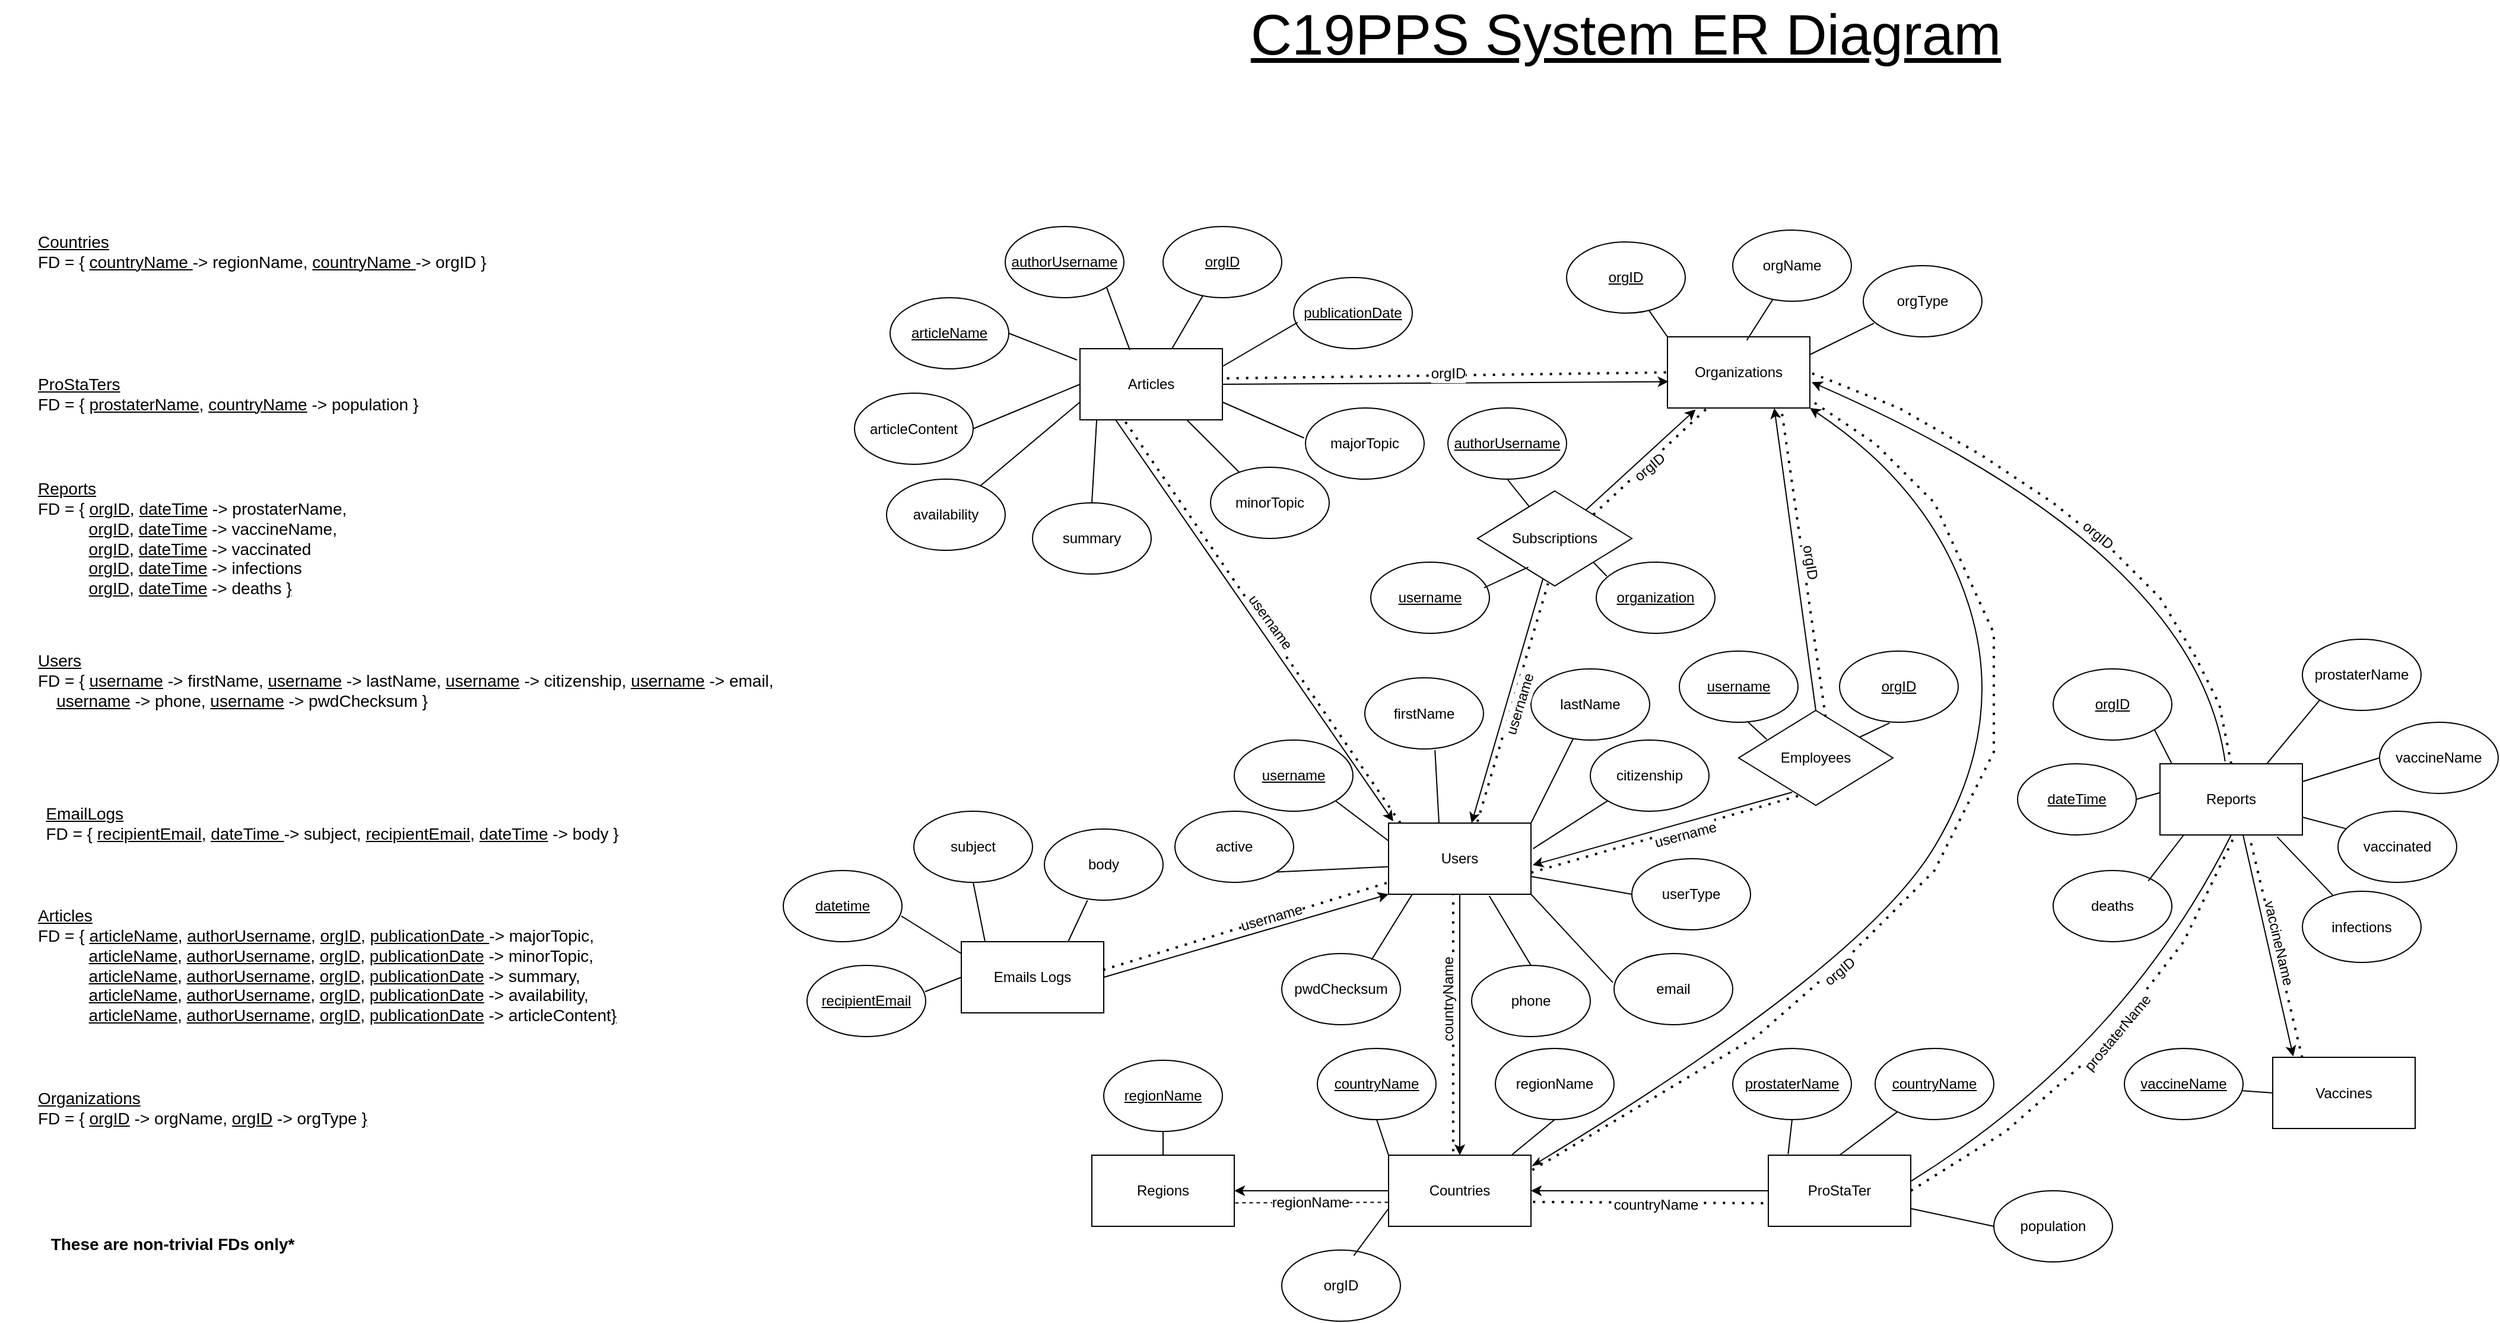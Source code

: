 <mxfile version="20.2.2" type="github">
  <diagram id="vP3Cnza_I2oAQfjmfmL1" name="Page-1">
    <mxGraphModel dx="1210" dy="1258" grid="1" gridSize="10" guides="1" tooltips="1" connect="1" arrows="1" fold="1" page="1" pageScale="1" pageWidth="850" pageHeight="1100" math="0" shadow="0">
      <root>
        <mxCell id="0" />
        <mxCell id="1" parent="0" />
        <mxCell id="a4XoPWhPw572lFIewRYF-1" value="Regions" style="rounded=0;whiteSpace=wrap;html=1;" parent="1" vertex="1">
          <mxGeometry x="90" y="220" width="120" height="60" as="geometry" />
        </mxCell>
        <mxCell id="a4XoPWhPw572lFIewRYF-2" value="&lt;u&gt;regionName&lt;/u&gt;" style="ellipse;whiteSpace=wrap;html=1;" parent="1" vertex="1">
          <mxGeometry x="100" y="140" width="100" height="60" as="geometry" />
        </mxCell>
        <mxCell id="a4XoPWhPw572lFIewRYF-4" value="Countries" style="rounded=0;whiteSpace=wrap;html=1;" parent="1" vertex="1">
          <mxGeometry x="340" y="220" width="120" height="60" as="geometry" />
        </mxCell>
        <mxCell id="a4XoPWhPw572lFIewRYF-6" value="&lt;u&gt;countryName&lt;/u&gt;" style="ellipse;whiteSpace=wrap;html=1;" parent="1" vertex="1">
          <mxGeometry x="280" y="130" width="100" height="60" as="geometry" />
        </mxCell>
        <mxCell id="a4XoPWhPw572lFIewRYF-7" value="regionName" style="ellipse;whiteSpace=wrap;html=1;" parent="1" vertex="1">
          <mxGeometry x="430" y="130" width="100" height="60" as="geometry" />
        </mxCell>
        <mxCell id="a4XoPWhPw572lFIewRYF-8" value="" style="endArrow=none;html=1;rounded=0;" parent="1" source="a4XoPWhPw572lFIewRYF-1" edge="1">
          <mxGeometry width="50" height="50" relative="1" as="geometry">
            <mxPoint x="100" y="250" as="sourcePoint" />
            <mxPoint x="150" y="200" as="targetPoint" />
          </mxGeometry>
        </mxCell>
        <mxCell id="a4XoPWhPw572lFIewRYF-10" value="" style="endArrow=none;html=1;rounded=0;entryX=0.5;entryY=1;entryDx=0;entryDy=0;exitX=0;exitY=0;exitDx=0;exitDy=0;" parent="1" source="a4XoPWhPw572lFIewRYF-4" target="a4XoPWhPw572lFIewRYF-6" edge="1">
          <mxGeometry width="50" height="50" relative="1" as="geometry">
            <mxPoint x="350" y="220" as="sourcePoint" />
            <mxPoint x="430" y="190" as="targetPoint" />
          </mxGeometry>
        </mxCell>
        <mxCell id="a4XoPWhPw572lFIewRYF-11" value="" style="endArrow=none;html=1;rounded=0;entryX=0.5;entryY=1;entryDx=0;entryDy=0;exitX=0.869;exitY=-0.01;exitDx=0;exitDy=0;exitPerimeter=0;" parent="1" source="a4XoPWhPw572lFIewRYF-4" target="a4XoPWhPw572lFIewRYF-7" edge="1">
          <mxGeometry width="50" height="50" relative="1" as="geometry">
            <mxPoint x="510" y="320" as="sourcePoint" />
            <mxPoint x="560" y="270" as="targetPoint" />
          </mxGeometry>
        </mxCell>
        <mxCell id="a4XoPWhPw572lFIewRYF-12" value="ProStaTer" style="rounded=0;whiteSpace=wrap;html=1;" parent="1" vertex="1">
          <mxGeometry x="660" y="220" width="120" height="60" as="geometry" />
        </mxCell>
        <mxCell id="a4XoPWhPw572lFIewRYF-14" value="&lt;u&gt;prostaterName&lt;/u&gt;" style="ellipse;whiteSpace=wrap;html=1;" parent="1" vertex="1">
          <mxGeometry x="630" y="130" width="100" height="60" as="geometry" />
        </mxCell>
        <mxCell id="a4XoPWhPw572lFIewRYF-15" value="&lt;u&gt;countryName&lt;/u&gt;" style="ellipse;whiteSpace=wrap;html=1;" parent="1" vertex="1">
          <mxGeometry x="750" y="130" width="100" height="60" as="geometry" />
        </mxCell>
        <mxCell id="a4XoPWhPw572lFIewRYF-17" value="" style="endArrow=none;html=1;rounded=0;entryX=0.5;entryY=1;entryDx=0;entryDy=0;exitX=0.139;exitY=-0.015;exitDx=0;exitDy=0;exitPerimeter=0;" parent="1" source="a4XoPWhPw572lFIewRYF-12" target="a4XoPWhPw572lFIewRYF-14" edge="1">
          <mxGeometry width="50" height="50" relative="1" as="geometry">
            <mxPoint x="700" y="240" as="sourcePoint" />
            <mxPoint x="750" y="190" as="targetPoint" />
          </mxGeometry>
        </mxCell>
        <mxCell id="a4XoPWhPw572lFIewRYF-18" value="" style="endArrow=none;html=1;rounded=0;" parent="1" target="a4XoPWhPw572lFIewRYF-15" edge="1">
          <mxGeometry width="50" height="50" relative="1" as="geometry">
            <mxPoint x="720" y="220" as="sourcePoint" />
            <mxPoint x="880" y="270" as="targetPoint" />
          </mxGeometry>
        </mxCell>
        <mxCell id="a4XoPWhPw572lFIewRYF-19" value="population" style="ellipse;whiteSpace=wrap;html=1;" parent="1" vertex="1">
          <mxGeometry x="850" y="250" width="100" height="60" as="geometry" />
        </mxCell>
        <mxCell id="a4XoPWhPw572lFIewRYF-20" value="" style="endArrow=none;html=1;rounded=0;entryX=0;entryY=0.5;entryDx=0;entryDy=0;exitX=1;exitY=0.75;exitDx=0;exitDy=0;" parent="1" source="a4XoPWhPw572lFIewRYF-12" target="a4XoPWhPw572lFIewRYF-19" edge="1">
          <mxGeometry width="50" height="50" relative="1" as="geometry">
            <mxPoint x="780" y="250" as="sourcePoint" />
            <mxPoint x="830" y="310" as="targetPoint" />
          </mxGeometry>
        </mxCell>
        <mxCell id="a4XoPWhPw572lFIewRYF-21" value="Vaccines" style="rounded=0;whiteSpace=wrap;html=1;" parent="1" vertex="1">
          <mxGeometry x="1085" y="137.5" width="120" height="60" as="geometry" />
        </mxCell>
        <mxCell id="a4XoPWhPw572lFIewRYF-22" value="&lt;u&gt;vaccineName&lt;/u&gt;" style="ellipse;whiteSpace=wrap;html=1;" parent="1" vertex="1">
          <mxGeometry x="960" y="130" width="100" height="60" as="geometry" />
        </mxCell>
        <mxCell id="a4XoPWhPw572lFIewRYF-24" value="" style="endArrow=none;html=1;rounded=0;entryX=0.993;entryY=0.594;entryDx=0;entryDy=0;exitX=0;exitY=0.5;exitDx=0;exitDy=0;entryPerimeter=0;" parent="1" source="a4XoPWhPw572lFIewRYF-21" target="a4XoPWhPw572lFIewRYF-22" edge="1">
          <mxGeometry width="50" height="50" relative="1" as="geometry">
            <mxPoint x="870" y="27.5" as="sourcePoint" />
            <mxPoint x="920" y="-22.5" as="targetPoint" />
          </mxGeometry>
        </mxCell>
        <mxCell id="a4XoPWhPw572lFIewRYF-46" value="" style="endArrow=classic;html=1;rounded=0;exitX=0;exitY=0.5;exitDx=0;exitDy=0;entryX=1;entryY=0.5;entryDx=0;entryDy=0;" parent="1" source="a4XoPWhPw572lFIewRYF-4" target="a4XoPWhPw572lFIewRYF-1" edge="1">
          <mxGeometry width="50" height="50" relative="1" as="geometry">
            <mxPoint x="220" y="330" as="sourcePoint" />
            <mxPoint x="270" y="280" as="targetPoint" />
          </mxGeometry>
        </mxCell>
        <mxCell id="a4XoPWhPw572lFIewRYF-47" value="" style="endArrow=classic;html=1;rounded=0;exitX=0;exitY=0.5;exitDx=0;exitDy=0;" parent="1" source="a4XoPWhPw572lFIewRYF-12" edge="1">
          <mxGeometry width="50" height="50" relative="1" as="geometry">
            <mxPoint x="570" y="300" as="sourcePoint" />
            <mxPoint x="460" y="250" as="targetPoint" />
          </mxGeometry>
        </mxCell>
        <mxCell id="3A6yi9LEevmxzHnvqIkY-1" value="Users" style="rounded=0;whiteSpace=wrap;html=1;" parent="1" vertex="1">
          <mxGeometry x="340" y="-60" width="120" height="60" as="geometry" />
        </mxCell>
        <mxCell id="3A6yi9LEevmxzHnvqIkY-3" value="firstName" style="ellipse;whiteSpace=wrap;html=1;" parent="1" vertex="1">
          <mxGeometry x="320" y="-182.5" width="100" height="60" as="geometry" />
        </mxCell>
        <mxCell id="3A6yi9LEevmxzHnvqIkY-4" value="lastName" style="ellipse;whiteSpace=wrap;html=1;" parent="1" vertex="1">
          <mxGeometry x="460" y="-190" width="100" height="60" as="geometry" />
        </mxCell>
        <mxCell id="3A6yi9LEevmxzHnvqIkY-5" value="citizenship" style="ellipse;whiteSpace=wrap;html=1;" parent="1" vertex="1">
          <mxGeometry x="510" y="-130" width="100" height="60" as="geometry" />
        </mxCell>
        <mxCell id="3A6yi9LEevmxzHnvqIkY-6" value="email" style="ellipse;whiteSpace=wrap;html=1;" parent="1" vertex="1">
          <mxGeometry x="530" y="50" width="100" height="60" as="geometry" />
        </mxCell>
        <mxCell id="3A6yi9LEevmxzHnvqIkY-7" value="phone" style="ellipse;whiteSpace=wrap;html=1;" parent="1" vertex="1">
          <mxGeometry x="410" y="60" width="100" height="60" as="geometry" />
        </mxCell>
        <mxCell id="3A6yi9LEevmxzHnvqIkY-8" value="&lt;u&gt;username&lt;/u&gt;" style="ellipse;whiteSpace=wrap;html=1;" parent="1" vertex="1">
          <mxGeometry x="210" y="-130" width="100" height="60" as="geometry" />
        </mxCell>
        <mxCell id="3A6yi9LEevmxzHnvqIkY-9" value="pwdChecksum" style="ellipse;whiteSpace=wrap;html=1;" parent="1" vertex="1">
          <mxGeometry x="250" y="50" width="100" height="60" as="geometry" />
        </mxCell>
        <mxCell id="3A6yi9LEevmxzHnvqIkY-10" value="" style="endArrow=none;html=1;rounded=0;exitX=1;exitY=1;exitDx=0;exitDy=0;entryX=0;entryY=0.25;entryDx=0;entryDy=0;" parent="1" source="3A6yi9LEevmxzHnvqIkY-8" target="3A6yi9LEevmxzHnvqIkY-1" edge="1">
          <mxGeometry width="50" height="50" relative="1" as="geometry">
            <mxPoint x="290" y="10" as="sourcePoint" />
            <mxPoint x="340" y="-40" as="targetPoint" />
          </mxGeometry>
        </mxCell>
        <mxCell id="3A6yi9LEevmxzHnvqIkY-11" value="" style="endArrow=none;html=1;rounded=0;entryX=0.591;entryY=1.016;entryDx=0;entryDy=0;entryPerimeter=0;exitX=0.354;exitY=-0.002;exitDx=0;exitDy=0;exitPerimeter=0;" parent="1" source="3A6yi9LEevmxzHnvqIkY-1" target="3A6yi9LEevmxzHnvqIkY-3" edge="1">
          <mxGeometry width="50" height="50" relative="1" as="geometry">
            <mxPoint x="360" y="-50" as="sourcePoint" />
            <mxPoint x="410" y="-100" as="targetPoint" />
          </mxGeometry>
        </mxCell>
        <mxCell id="3A6yi9LEevmxzHnvqIkY-12" value="" style="endArrow=none;html=1;rounded=0;exitX=1;exitY=0;exitDx=0;exitDy=0;" parent="1" source="3A6yi9LEevmxzHnvqIkY-1" target="3A6yi9LEevmxzHnvqIkY-4" edge="1">
          <mxGeometry width="50" height="50" relative="1" as="geometry">
            <mxPoint x="410" y="-60" as="sourcePoint" />
            <mxPoint x="460" y="-110" as="targetPoint" />
          </mxGeometry>
        </mxCell>
        <mxCell id="3A6yi9LEevmxzHnvqIkY-13" value="" style="endArrow=none;html=1;rounded=0;entryX=0;entryY=1;entryDx=0;entryDy=0;exitX=1.015;exitY=0.359;exitDx=0;exitDy=0;exitPerimeter=0;" parent="1" source="3A6yi9LEevmxzHnvqIkY-1" target="3A6yi9LEevmxzHnvqIkY-5" edge="1">
          <mxGeometry width="50" height="50" relative="1" as="geometry">
            <mxPoint x="470" as="sourcePoint" />
            <mxPoint x="520" y="-50" as="targetPoint" />
          </mxGeometry>
        </mxCell>
        <mxCell id="3A6yi9LEevmxzHnvqIkY-14" value="" style="endArrow=none;html=1;rounded=0;entryX=-0.011;entryY=0.405;entryDx=0;entryDy=0;entryPerimeter=0;exitX=1;exitY=1;exitDx=0;exitDy=0;" parent="1" source="3A6yi9LEevmxzHnvqIkY-1" target="3A6yi9LEevmxzHnvqIkY-6" edge="1">
          <mxGeometry width="50" height="50" relative="1" as="geometry">
            <mxPoint x="400" y="60" as="sourcePoint" />
            <mxPoint x="450" y="10" as="targetPoint" />
          </mxGeometry>
        </mxCell>
        <mxCell id="3A6yi9LEevmxzHnvqIkY-15" value="" style="endArrow=none;html=1;rounded=0;exitX=0.5;exitY=0;exitDx=0;exitDy=0;entryX=0.707;entryY=1.022;entryDx=0;entryDy=0;entryPerimeter=0;" parent="1" source="3A6yi9LEevmxzHnvqIkY-7" target="3A6yi9LEevmxzHnvqIkY-1" edge="1">
          <mxGeometry width="50" height="50" relative="1" as="geometry">
            <mxPoint x="380" y="60" as="sourcePoint" />
            <mxPoint x="430" y="10" as="targetPoint" />
          </mxGeometry>
        </mxCell>
        <mxCell id="3A6yi9LEevmxzHnvqIkY-16" value="" style="endArrow=none;html=1;rounded=0;exitX=0.756;exitY=0.09;exitDx=0;exitDy=0;exitPerimeter=0;" parent="1" source="3A6yi9LEevmxzHnvqIkY-9" edge="1">
          <mxGeometry width="50" height="50" relative="1" as="geometry">
            <mxPoint x="340" y="40" as="sourcePoint" />
            <mxPoint x="360" as="targetPoint" />
          </mxGeometry>
        </mxCell>
        <mxCell id="3A6yi9LEevmxzHnvqIkY-17" value="" style="endArrow=classic;html=1;rounded=0;entryX=0.5;entryY=0;entryDx=0;entryDy=0;exitX=0.5;exitY=1;exitDx=0;exitDy=0;" parent="1" source="3A6yi9LEevmxzHnvqIkY-1" target="a4XoPWhPw572lFIewRYF-4" edge="1">
          <mxGeometry width="50" height="50" relative="1" as="geometry">
            <mxPoint x="200" y="30" as="sourcePoint" />
            <mxPoint x="250" y="-20" as="targetPoint" />
          </mxGeometry>
        </mxCell>
        <mxCell id="3A6yi9LEevmxzHnvqIkY-26" value="Articles" style="rounded=0;whiteSpace=wrap;html=1;" parent="1" vertex="1">
          <mxGeometry x="80" y="-460" width="120" height="60" as="geometry" />
        </mxCell>
        <mxCell id="3A6yi9LEevmxzHnvqIkY-27" value="&lt;u&gt;articleName&lt;/u&gt;" style="ellipse;whiteSpace=wrap;html=1;" parent="1" vertex="1">
          <mxGeometry x="-80" y="-503" width="100" height="60" as="geometry" />
        </mxCell>
        <mxCell id="3A6yi9LEevmxzHnvqIkY-28" value="&lt;u&gt;authorUsername&lt;/u&gt;" style="ellipse;whiteSpace=wrap;html=1;" parent="1" vertex="1">
          <mxGeometry x="17" y="-563" width="100" height="60" as="geometry" />
        </mxCell>
        <mxCell id="3A6yi9LEevmxzHnvqIkY-29" value="majorTopic" style="ellipse;whiteSpace=wrap;html=1;" parent="1" vertex="1">
          <mxGeometry x="270" y="-410" width="100" height="60" as="geometry" />
        </mxCell>
        <mxCell id="3A6yi9LEevmxzHnvqIkY-30" value="minorTopic" style="ellipse;whiteSpace=wrap;html=1;" parent="1" vertex="1">
          <mxGeometry x="190" y="-360" width="100" height="60" as="geometry" />
        </mxCell>
        <mxCell id="3A6yi9LEevmxzHnvqIkY-31" value="summary" style="ellipse;whiteSpace=wrap;html=1;" parent="1" vertex="1">
          <mxGeometry x="40" y="-330" width="100" height="60" as="geometry" />
        </mxCell>
        <mxCell id="3A6yi9LEevmxzHnvqIkY-32" value="&lt;u&gt;publicationDate&lt;/u&gt;" style="ellipse;whiteSpace=wrap;html=1;" parent="1" vertex="1">
          <mxGeometry x="260" y="-520" width="100" height="60" as="geometry" />
        </mxCell>
        <mxCell id="3A6yi9LEevmxzHnvqIkY-34" value="Organizations" style="rounded=0;whiteSpace=wrap;html=1;" parent="1" vertex="1">
          <mxGeometry x="575" y="-470" width="120" height="60" as="geometry" />
        </mxCell>
        <mxCell id="3A6yi9LEevmxzHnvqIkY-37" value="orgType" style="ellipse;whiteSpace=wrap;html=1;" parent="1" vertex="1">
          <mxGeometry x="740" y="-530" width="100" height="60" as="geometry" />
        </mxCell>
        <mxCell id="3A6yi9LEevmxzHnvqIkY-38" value="orgName" style="ellipse;whiteSpace=wrap;html=1;" parent="1" vertex="1">
          <mxGeometry x="630" y="-560" width="100" height="60" as="geometry" />
        </mxCell>
        <mxCell id="3A6yi9LEevmxzHnvqIkY-39" value="&lt;u&gt;orgID&lt;/u&gt;" style="ellipse;whiteSpace=wrap;html=1;" parent="1" vertex="1">
          <mxGeometry x="150" y="-563" width="100" height="60" as="geometry" />
        </mxCell>
        <mxCell id="3A6yi9LEevmxzHnvqIkY-41" value="" style="endArrow=none;html=1;rounded=0;entryX=-0.021;entryY=0.158;entryDx=0;entryDy=0;entryPerimeter=0;exitX=1;exitY=0.5;exitDx=0;exitDy=0;" parent="1" source="3A6yi9LEevmxzHnvqIkY-27" target="3A6yi9LEevmxzHnvqIkY-26" edge="1">
          <mxGeometry width="50" height="50" relative="1" as="geometry">
            <mxPoint x="20" y="-430" as="sourcePoint" />
            <mxPoint x="70" y="-480" as="targetPoint" />
          </mxGeometry>
        </mxCell>
        <mxCell id="3A6yi9LEevmxzHnvqIkY-42" value="" style="endArrow=none;html=1;rounded=0;exitX=1;exitY=1;exitDx=0;exitDy=0;entryX=0.35;entryY=0.017;entryDx=0;entryDy=0;entryPerimeter=0;" parent="1" source="3A6yi9LEevmxzHnvqIkY-28" target="3A6yi9LEevmxzHnvqIkY-26" edge="1">
          <mxGeometry width="50" height="50" relative="1" as="geometry">
            <mxPoint x="90" y="-460" as="sourcePoint" />
            <mxPoint x="140" y="-510" as="targetPoint" />
          </mxGeometry>
        </mxCell>
        <mxCell id="3A6yi9LEevmxzHnvqIkY-44" value="" style="endArrow=none;html=1;rounded=0;" parent="1" source="3A6yi9LEevmxzHnvqIkY-26" target="3A6yi9LEevmxzHnvqIkY-39" edge="1">
          <mxGeometry width="50" height="50" relative="1" as="geometry">
            <mxPoint x="160" y="-470" as="sourcePoint" />
            <mxPoint x="210" y="-520" as="targetPoint" />
          </mxGeometry>
        </mxCell>
        <mxCell id="3A6yi9LEevmxzHnvqIkY-45" value="" style="endArrow=none;html=1;rounded=0;entryX=0.034;entryY=0.63;entryDx=0;entryDy=0;entryPerimeter=0;exitX=1;exitY=0.25;exitDx=0;exitDy=0;" parent="1" source="3A6yi9LEevmxzHnvqIkY-26" target="3A6yi9LEevmxzHnvqIkY-32" edge="1">
          <mxGeometry width="50" height="50" relative="1" as="geometry">
            <mxPoint x="200" y="-420" as="sourcePoint" />
            <mxPoint x="250" y="-470" as="targetPoint" />
          </mxGeometry>
        </mxCell>
        <mxCell id="3A6yi9LEevmxzHnvqIkY-46" value="" style="endArrow=none;html=1;rounded=0;exitX=1;exitY=0.75;exitDx=0;exitDy=0;entryX=-0.013;entryY=0.421;entryDx=0;entryDy=0;entryPerimeter=0;" parent="1" source="3A6yi9LEevmxzHnvqIkY-26" target="3A6yi9LEevmxzHnvqIkY-29" edge="1">
          <mxGeometry width="50" height="50" relative="1" as="geometry">
            <mxPoint x="220" y="-380" as="sourcePoint" />
            <mxPoint x="260" y="-400" as="targetPoint" />
          </mxGeometry>
        </mxCell>
        <mxCell id="3A6yi9LEevmxzHnvqIkY-47" value="" style="endArrow=none;html=1;rounded=0;entryX=0.75;entryY=1;entryDx=0;entryDy=0;" parent="1" source="3A6yi9LEevmxzHnvqIkY-30" target="3A6yi9LEevmxzHnvqIkY-26" edge="1">
          <mxGeometry width="50" height="50" relative="1" as="geometry">
            <mxPoint x="190" y="-360" as="sourcePoint" />
            <mxPoint x="180" y="-390" as="targetPoint" />
          </mxGeometry>
        </mxCell>
        <mxCell id="3A6yi9LEevmxzHnvqIkY-48" value="" style="endArrow=none;html=1;rounded=0;entryX=0.117;entryY=1.007;entryDx=0;entryDy=0;exitX=0.5;exitY=0;exitDx=0;exitDy=0;entryPerimeter=0;" parent="1" source="3A6yi9LEevmxzHnvqIkY-31" target="3A6yi9LEevmxzHnvqIkY-26" edge="1">
          <mxGeometry width="50" height="50" relative="1" as="geometry">
            <mxPoint x="30" y="-350" as="sourcePoint" />
            <mxPoint x="80" y="-400" as="targetPoint" />
          </mxGeometry>
        </mxCell>
        <mxCell id="3A6yi9LEevmxzHnvqIkY-50" value="" style="endArrow=classic;html=1;rounded=0;curved=1;entryX=0.007;entryY=0.63;entryDx=0;entryDy=0;exitX=1;exitY=0.5;exitDx=0;exitDy=0;entryPerimeter=0;" parent="1" source="3A6yi9LEevmxzHnvqIkY-26" target="3A6yi9LEevmxzHnvqIkY-34" edge="1">
          <mxGeometry width="50" height="50" relative="1" as="geometry">
            <mxPoint x="200" y="-320" as="sourcePoint" />
            <mxPoint x="250" y="-370" as="targetPoint" />
          </mxGeometry>
        </mxCell>
        <mxCell id="3A6yi9LEevmxzHnvqIkY-52" value="&lt;u&gt;orgID&lt;/u&gt;" style="ellipse;whiteSpace=wrap;html=1;" parent="1" vertex="1">
          <mxGeometry x="490" y="-550" width="100" height="60" as="geometry" />
        </mxCell>
        <mxCell id="3A6yi9LEevmxzHnvqIkY-53" value="orgID" style="ellipse;whiteSpace=wrap;html=1;" parent="1" vertex="1">
          <mxGeometry x="250" y="300" width="100" height="60" as="geometry" />
        </mxCell>
        <mxCell id="3A6yi9LEevmxzHnvqIkY-54" value="" style="endArrow=none;html=1;rounded=0;curved=1;entryX=0;entryY=0.75;entryDx=0;entryDy=0;exitX=0.607;exitY=0.078;exitDx=0;exitDy=0;exitPerimeter=0;" parent="1" source="3A6yi9LEevmxzHnvqIkY-53" target="a4XoPWhPw572lFIewRYF-4" edge="1">
          <mxGeometry width="50" height="50" relative="1" as="geometry">
            <mxPoint x="280" y="320" as="sourcePoint" />
            <mxPoint x="330" y="270" as="targetPoint" />
          </mxGeometry>
        </mxCell>
        <mxCell id="3A6yi9LEevmxzHnvqIkY-55" value="" style="curved=1;endArrow=classic;html=1;rounded=0;entryX=1;entryY=1;entryDx=0;entryDy=0;exitX=1.007;exitY=0.153;exitDx=0;exitDy=0;startArrow=classicThin;startFill=1;exitPerimeter=0;" parent="1" source="a4XoPWhPw572lFIewRYF-4" target="3A6yi9LEevmxzHnvqIkY-34" edge="1">
          <mxGeometry width="50" height="50" relative="1" as="geometry">
            <mxPoint x="720" y="-280" as="sourcePoint" />
            <mxPoint x="770" y="-330" as="targetPoint" />
            <Array as="points">
              <mxPoint x="740" y="60" />
              <mxPoint x="860" y="-140" />
              <mxPoint x="800" y="-340" />
            </Array>
          </mxGeometry>
        </mxCell>
        <mxCell id="3A6yi9LEevmxzHnvqIkY-56" value="" style="endArrow=none;html=1;rounded=0;curved=1;exitX=0;exitY=0;exitDx=0;exitDy=0;" parent="1" source="3A6yi9LEevmxzHnvqIkY-34" target="3A6yi9LEevmxzHnvqIkY-52" edge="1">
          <mxGeometry width="50" height="50" relative="1" as="geometry">
            <mxPoint x="520" y="-440" as="sourcePoint" />
            <mxPoint x="570" y="-490" as="targetPoint" />
          </mxGeometry>
        </mxCell>
        <mxCell id="3A6yi9LEevmxzHnvqIkY-57" value="" style="endArrow=none;html=1;rounded=0;curved=1;entryX=0.341;entryY=0.966;entryDx=0;entryDy=0;exitX=0.557;exitY=0.048;exitDx=0;exitDy=0;exitPerimeter=0;entryPerimeter=0;" parent="1" source="3A6yi9LEevmxzHnvqIkY-34" target="3A6yi9LEevmxzHnvqIkY-38" edge="1">
          <mxGeometry width="50" height="50" relative="1" as="geometry">
            <mxPoint x="600" y="-470" as="sourcePoint" />
            <mxPoint x="650" y="-520" as="targetPoint" />
          </mxGeometry>
        </mxCell>
        <mxCell id="3A6yi9LEevmxzHnvqIkY-58" value="" style="endArrow=none;html=1;rounded=0;curved=1;entryX=0.09;entryY=0.809;entryDx=0;entryDy=0;entryPerimeter=0;exitX=1;exitY=0.25;exitDx=0;exitDy=0;" parent="1" source="3A6yi9LEevmxzHnvqIkY-34" target="3A6yi9LEevmxzHnvqIkY-37" edge="1">
          <mxGeometry width="50" height="50" relative="1" as="geometry">
            <mxPoint x="720" y="-380" as="sourcePoint" />
            <mxPoint x="770" y="-430" as="targetPoint" />
          </mxGeometry>
        </mxCell>
        <mxCell id="3A6yi9LEevmxzHnvqIkY-59" value="Subscriptions" style="rhombus;whiteSpace=wrap;html=1;" parent="1" vertex="1">
          <mxGeometry x="415" y="-340" width="130" height="80" as="geometry" />
        </mxCell>
        <mxCell id="3A6yi9LEevmxzHnvqIkY-60" value="&lt;u&gt;username&lt;/u&gt;" style="ellipse;whiteSpace=wrap;html=1;" parent="1" vertex="1">
          <mxGeometry x="325" y="-280" width="100" height="60" as="geometry" />
        </mxCell>
        <mxCell id="3A6yi9LEevmxzHnvqIkY-61" value="" style="endArrow=none;html=1;rounded=0;curved=1;entryX=0.329;entryY=0.802;entryDx=0;entryDy=0;entryPerimeter=0;exitX=0.955;exitY=0.36;exitDx=0;exitDy=0;exitPerimeter=0;" parent="1" source="3A6yi9LEevmxzHnvqIkY-60" target="3A6yi9LEevmxzHnvqIkY-59" edge="1">
          <mxGeometry width="50" height="50" relative="1" as="geometry">
            <mxPoint x="410" y="-210" as="sourcePoint" />
            <mxPoint x="460" y="-260" as="targetPoint" />
          </mxGeometry>
        </mxCell>
        <mxCell id="3A6yi9LEevmxzHnvqIkY-62" value="&lt;u&gt;authorUsername&lt;/u&gt;" style="ellipse;whiteSpace=wrap;html=1;" parent="1" vertex="1">
          <mxGeometry x="390" y="-410" width="100" height="60" as="geometry" />
        </mxCell>
        <mxCell id="3A6yi9LEevmxzHnvqIkY-63" value="&lt;u&gt;organization&lt;/u&gt;" style="ellipse;whiteSpace=wrap;html=1;" parent="1" vertex="1">
          <mxGeometry x="515" y="-280" width="100" height="60" as="geometry" />
        </mxCell>
        <mxCell id="3A6yi9LEevmxzHnvqIkY-65" value="" style="endArrow=none;html=1;rounded=0;curved=1;entryX=0.5;entryY=1;entryDx=0;entryDy=0;" parent="1" source="3A6yi9LEevmxzHnvqIkY-59" target="3A6yi9LEevmxzHnvqIkY-62" edge="1">
          <mxGeometry width="50" height="50" relative="1" as="geometry">
            <mxPoint x="400" y="-300" as="sourcePoint" />
            <mxPoint x="450" y="-340" as="targetPoint" />
          </mxGeometry>
        </mxCell>
        <mxCell id="3A6yi9LEevmxzHnvqIkY-68" value="" style="endArrow=none;html=1;rounded=0;curved=1;entryX=1;entryY=1;entryDx=0;entryDy=0;exitX=0.088;exitY=0.196;exitDx=0;exitDy=0;exitPerimeter=0;" parent="1" source="3A6yi9LEevmxzHnvqIkY-63" target="3A6yi9LEevmxzHnvqIkY-59" edge="1">
          <mxGeometry width="50" height="50" relative="1" as="geometry">
            <mxPoint x="500" y="-230" as="sourcePoint" />
            <mxPoint x="550" y="-280" as="targetPoint" />
          </mxGeometry>
        </mxCell>
        <mxCell id="3A6yi9LEevmxzHnvqIkY-72" value="Employees" style="rhombus;whiteSpace=wrap;html=1;" parent="1" vertex="1">
          <mxGeometry x="635" y="-155" width="130" height="80" as="geometry" />
        </mxCell>
        <mxCell id="3A6yi9LEevmxzHnvqIkY-73" value="&lt;u&gt;username&lt;/u&gt;" style="ellipse;whiteSpace=wrap;html=1;" parent="1" vertex="1">
          <mxGeometry x="585" y="-205" width="100" height="60" as="geometry" />
        </mxCell>
        <mxCell id="3A6yi9LEevmxzHnvqIkY-74" value="&lt;u&gt;orgID&lt;/u&gt;" style="ellipse;whiteSpace=wrap;html=1;" parent="1" vertex="1">
          <mxGeometry x="720" y="-205" width="100" height="60" as="geometry" />
        </mxCell>
        <mxCell id="3A6yi9LEevmxzHnvqIkY-77" value="" style="endArrow=none;html=1;rounded=0;curved=1;entryX=0.573;entryY=0.987;entryDx=0;entryDy=0;entryPerimeter=0;exitX=0.182;exitY=0.305;exitDx=0;exitDy=0;exitPerimeter=0;" parent="1" source="3A6yi9LEevmxzHnvqIkY-72" target="3A6yi9LEevmxzHnvqIkY-73" edge="1">
          <mxGeometry width="50" height="50" relative="1" as="geometry">
            <mxPoint x="590" y="-85" as="sourcePoint" />
            <mxPoint x="640" y="-135" as="targetPoint" />
          </mxGeometry>
        </mxCell>
        <mxCell id="3A6yi9LEevmxzHnvqIkY-78" value="" style="endArrow=none;html=1;rounded=0;curved=1;entryX=0.422;entryY=1.01;entryDx=0;entryDy=0;entryPerimeter=0;" parent="1" source="3A6yi9LEevmxzHnvqIkY-72" target="3A6yi9LEevmxzHnvqIkY-74" edge="1">
          <mxGeometry width="50" height="50" relative="1" as="geometry">
            <mxPoint x="770" y="-85" as="sourcePoint" />
            <mxPoint x="820" y="-135" as="targetPoint" />
          </mxGeometry>
        </mxCell>
        <mxCell id="3A6yi9LEevmxzHnvqIkY-79" value="Reports" style="rounded=0;whiteSpace=wrap;html=1;" parent="1" vertex="1">
          <mxGeometry x="990" y="-110" width="120" height="60" as="geometry" />
        </mxCell>
        <mxCell id="3A6yi9LEevmxzHnvqIkY-80" value="&lt;u&gt;orgID&lt;/u&gt;" style="ellipse;whiteSpace=wrap;html=1;" parent="1" vertex="1">
          <mxGeometry x="900" y="-190" width="100" height="60" as="geometry" />
        </mxCell>
        <mxCell id="3A6yi9LEevmxzHnvqIkY-83" value="prostaterName" style="ellipse;whiteSpace=wrap;html=1;" parent="1" vertex="1">
          <mxGeometry x="1110" y="-215" width="100" height="60" as="geometry" />
        </mxCell>
        <mxCell id="3A6yi9LEevmxzHnvqIkY-84" value="vaccineName" style="ellipse;whiteSpace=wrap;html=1;" parent="1" vertex="1">
          <mxGeometry x="1175" y="-145" width="100" height="60" as="geometry" />
        </mxCell>
        <mxCell id="3A6yi9LEevmxzHnvqIkY-85" value="vaccinated" style="ellipse;whiteSpace=wrap;html=1;" parent="1" vertex="1">
          <mxGeometry x="1140" y="-70" width="100" height="60" as="geometry" />
        </mxCell>
        <mxCell id="3A6yi9LEevmxzHnvqIkY-86" value="infections" style="ellipse;whiteSpace=wrap;html=1;" parent="1" vertex="1">
          <mxGeometry x="1110" y="-2.5" width="100" height="60" as="geometry" />
        </mxCell>
        <mxCell id="3A6yi9LEevmxzHnvqIkY-87" value="deaths" style="ellipse;whiteSpace=wrap;html=1;" parent="1" vertex="1">
          <mxGeometry x="900" y="-20" width="100" height="60" as="geometry" />
        </mxCell>
        <mxCell id="3A6yi9LEevmxzHnvqIkY-88" value="&lt;span&gt;date&lt;/span&gt;Time" style="ellipse;whiteSpace=wrap;html=1;fontStyle=4" parent="1" vertex="1">
          <mxGeometry x="870" y="-110" width="100" height="60" as="geometry" />
        </mxCell>
        <mxCell id="3A6yi9LEevmxzHnvqIkY-89" value="" style="endArrow=classic;html=1;rounded=0;curved=1;entryX=1.013;entryY=0.637;entryDx=0;entryDy=0;exitX=0.457;exitY=-0.035;exitDx=0;exitDy=0;exitPerimeter=0;startArrow=none;startFill=0;endFill=1;entryPerimeter=0;" parent="1" source="3A6yi9LEevmxzHnvqIkY-79" target="3A6yi9LEevmxzHnvqIkY-34" edge="1">
          <mxGeometry width="50" height="50" relative="1" as="geometry">
            <mxPoint x="1030" y="-120" as="sourcePoint" />
            <mxPoint x="1020" y="-320" as="targetPoint" />
            <Array as="points">
              <mxPoint x="1020" y="-290" />
            </Array>
          </mxGeometry>
        </mxCell>
        <mxCell id="3A6yi9LEevmxzHnvqIkY-90" value="" style="endArrow=none;html=1;rounded=0;curved=1;entryX=0.5;entryY=1;entryDx=0;entryDy=0;exitX=1.005;exitY=0.362;exitDx=0;exitDy=0;exitPerimeter=0;" parent="1" source="a4XoPWhPw572lFIewRYF-12" target="3A6yi9LEevmxzHnvqIkY-79" edge="1">
          <mxGeometry width="50" height="50" relative="1" as="geometry">
            <mxPoint x="1000" y="160" as="sourcePoint" />
            <mxPoint x="1050" y="110" as="targetPoint" />
            <Array as="points">
              <mxPoint x="960" y="130" />
            </Array>
          </mxGeometry>
        </mxCell>
        <mxCell id="3A6yi9LEevmxzHnvqIkY-92" value="" style="endArrow=none;html=1;rounded=0;curved=1;entryX=1;entryY=1;entryDx=0;entryDy=0;" parent="1" target="3A6yi9LEevmxzHnvqIkY-80" edge="1">
          <mxGeometry width="50" height="50" relative="1" as="geometry">
            <mxPoint x="1000" y="-110" as="sourcePoint" />
            <mxPoint x="1020" y="-140" as="targetPoint" />
          </mxGeometry>
        </mxCell>
        <mxCell id="3A6yi9LEevmxzHnvqIkY-93" value="" style="endArrow=none;html=1;rounded=0;curved=1;exitX=1;exitY=0.5;exitDx=0;exitDy=0;entryX=-0.001;entryY=0.406;entryDx=0;entryDy=0;entryPerimeter=0;" parent="1" source="3A6yi9LEevmxzHnvqIkY-88" target="3A6yi9LEevmxzHnvqIkY-79" edge="1">
          <mxGeometry width="50" height="50" relative="1" as="geometry">
            <mxPoint x="960" y="-60" as="sourcePoint" />
            <mxPoint x="1010" y="-110" as="targetPoint" />
          </mxGeometry>
        </mxCell>
        <mxCell id="3A6yi9LEevmxzHnvqIkY-94" value="" style="endArrow=none;html=1;rounded=0;curved=1;exitX=0.801;exitY=0.146;exitDx=0;exitDy=0;exitPerimeter=0;" parent="1" source="3A6yi9LEevmxzHnvqIkY-87" edge="1">
          <mxGeometry width="50" height="50" relative="1" as="geometry">
            <mxPoint x="990" as="sourcePoint" />
            <mxPoint x="1010" y="-50" as="targetPoint" />
          </mxGeometry>
        </mxCell>
        <mxCell id="3A6yi9LEevmxzHnvqIkY-95" value="" style="endArrow=none;html=1;rounded=0;curved=1;entryX=0.822;entryY=1.026;entryDx=0;entryDy=0;entryPerimeter=0;exitX=0.257;exitY=0.057;exitDx=0;exitDy=0;exitPerimeter=0;" parent="1" source="3A6yi9LEevmxzHnvqIkY-86" target="3A6yi9LEevmxzHnvqIkY-79" edge="1">
          <mxGeometry width="50" height="50" relative="1" as="geometry">
            <mxPoint x="1080" y="20" as="sourcePoint" />
            <mxPoint x="1130" y="-30" as="targetPoint" />
          </mxGeometry>
        </mxCell>
        <mxCell id="3A6yi9LEevmxzHnvqIkY-96" value="" style="endArrow=none;html=1;rounded=0;curved=1;entryX=0.07;entryY=0.247;entryDx=0;entryDy=0;entryPerimeter=0;exitX=1;exitY=0.75;exitDx=0;exitDy=0;" parent="1" source="3A6yi9LEevmxzHnvqIkY-79" target="3A6yi9LEevmxzHnvqIkY-85" edge="1">
          <mxGeometry width="50" height="50" relative="1" as="geometry">
            <mxPoint x="1110" y="-50" as="sourcePoint" />
            <mxPoint x="1160" y="-100" as="targetPoint" />
          </mxGeometry>
        </mxCell>
        <mxCell id="3A6yi9LEevmxzHnvqIkY-97" value="" style="endArrow=none;html=1;rounded=0;curved=1;exitX=1;exitY=0.25;exitDx=0;exitDy=0;entryX=0;entryY=0.5;entryDx=0;entryDy=0;" parent="1" source="3A6yi9LEevmxzHnvqIkY-79" target="3A6yi9LEevmxzHnvqIkY-84" edge="1">
          <mxGeometry width="50" height="50" relative="1" as="geometry">
            <mxPoint x="1110" y="-70" as="sourcePoint" />
            <mxPoint x="1160" y="-120" as="targetPoint" />
          </mxGeometry>
        </mxCell>
        <mxCell id="3A6yi9LEevmxzHnvqIkY-99" value="" style="endArrow=none;html=1;rounded=0;curved=1;entryX=0;entryY=1;entryDx=0;entryDy=0;exitX=0.75;exitY=0;exitDx=0;exitDy=0;" parent="1" source="3A6yi9LEevmxzHnvqIkY-79" target="3A6yi9LEevmxzHnvqIkY-83" edge="1">
          <mxGeometry width="50" height="50" relative="1" as="geometry">
            <mxPoint x="1070" y="-120" as="sourcePoint" />
            <mxPoint x="1120" y="-170" as="targetPoint" />
          </mxGeometry>
        </mxCell>
        <mxCell id="3A6yi9LEevmxzHnvqIkY-100" value="&lt;font style=&quot;font-size: 48px;&quot;&gt;&lt;u style=&quot;&quot;&gt;C19PPS System ER Diagram&lt;/u&gt;&lt;/font&gt;" style="text;html=1;strokeColor=none;fillColor=none;align=center;verticalAlign=middle;whiteSpace=wrap;rounded=0;" parent="1" vertex="1">
          <mxGeometry x="-140" y="-740" width="1360" height="30" as="geometry" />
        </mxCell>
        <mxCell id="3A6yi9LEevmxzHnvqIkY-101" value="Emails Logs" style="rounded=0;whiteSpace=wrap;html=1;" parent="1" vertex="1">
          <mxGeometry x="-20" y="40" width="120" height="60" as="geometry" />
        </mxCell>
        <mxCell id="3A6yi9LEevmxzHnvqIkY-103" value="&lt;u&gt;recipientEmail&lt;/u&gt;" style="ellipse;whiteSpace=wrap;html=1;" parent="1" vertex="1">
          <mxGeometry x="-150" y="60" width="100" height="60" as="geometry" />
        </mxCell>
        <mxCell id="3A6yi9LEevmxzHnvqIkY-104" value="&lt;u&gt;datetime&lt;/u&gt;" style="ellipse;whiteSpace=wrap;html=1;" parent="1" vertex="1">
          <mxGeometry x="-170" y="-20" width="100" height="60" as="geometry" />
        </mxCell>
        <mxCell id="3A6yi9LEevmxzHnvqIkY-106" value="subject" style="ellipse;whiteSpace=wrap;html=1;" parent="1" vertex="1">
          <mxGeometry x="-60" y="-70" width="100" height="60" as="geometry" />
        </mxCell>
        <mxCell id="3A6yi9LEevmxzHnvqIkY-107" value="body" style="ellipse;whiteSpace=wrap;html=1;" parent="1" vertex="1">
          <mxGeometry x="50" y="-55" width="100" height="60" as="geometry" />
        </mxCell>
        <mxCell id="3A6yi9LEevmxzHnvqIkY-108" value="" style="endArrow=classic;html=1;rounded=0;fontSize=48;curved=1;entryX=0;entryY=1;entryDx=0;entryDy=0;exitX=1;exitY=0.5;exitDx=0;exitDy=0;" parent="1" source="3A6yi9LEevmxzHnvqIkY-101" target="3A6yi9LEevmxzHnvqIkY-1" edge="1">
          <mxGeometry width="50" height="50" relative="1" as="geometry">
            <mxPoint x="30" y="140" as="sourcePoint" />
            <mxPoint x="80" y="90" as="targetPoint" />
          </mxGeometry>
        </mxCell>
        <mxCell id="3A6yi9LEevmxzHnvqIkY-109" value="" style="endArrow=none;html=1;rounded=0;fontSize=48;curved=1;" parent="1" edge="1">
          <mxGeometry width="50" height="50" relative="1" as="geometry">
            <mxPoint y="40" as="sourcePoint" />
            <mxPoint x="-10" y="-10" as="targetPoint" />
          </mxGeometry>
        </mxCell>
        <mxCell id="3A6yi9LEevmxzHnvqIkY-110" value="" style="endArrow=none;html=1;rounded=0;fontSize=48;curved=1;exitX=0.75;exitY=0;exitDx=0;exitDy=0;entryX=0.363;entryY=1.002;entryDx=0;entryDy=0;entryPerimeter=0;" parent="1" source="3A6yi9LEevmxzHnvqIkY-101" target="3A6yi9LEevmxzHnvqIkY-107" edge="1">
          <mxGeometry width="50" height="50" relative="1" as="geometry">
            <mxPoint x="20" y="50" as="sourcePoint" />
            <mxPoint x="90" y="10" as="targetPoint" />
          </mxGeometry>
        </mxCell>
        <mxCell id="3A6yi9LEevmxzHnvqIkY-111" value="" style="endArrow=none;html=1;rounded=0;fontSize=48;curved=1;exitX=0.995;exitY=0.64;exitDx=0;exitDy=0;exitPerimeter=0;" parent="1" source="3A6yi9LEevmxzHnvqIkY-104" edge="1">
          <mxGeometry width="50" height="50" relative="1" as="geometry">
            <mxPoint x="-60" y="70" as="sourcePoint" />
            <mxPoint x="-20" y="50" as="targetPoint" />
          </mxGeometry>
        </mxCell>
        <mxCell id="3A6yi9LEevmxzHnvqIkY-112" value="" style="endArrow=none;html=1;rounded=0;fontSize=48;curved=1;exitX=0.995;exitY=0.369;exitDx=0;exitDy=0;exitPerimeter=0;" parent="1" source="3A6yi9LEevmxzHnvqIkY-103" edge="1">
          <mxGeometry width="50" height="50" relative="1" as="geometry">
            <mxPoint x="-60" y="100" as="sourcePoint" />
            <mxPoint x="-20" y="70" as="targetPoint" />
          </mxGeometry>
        </mxCell>
        <mxCell id="i1vs8gZjxiiWLLg1g4QH-1" value="&lt;div style=&quot;text-align: left;&quot;&gt;&lt;span style=&quot;font-size: 14px; background-color: initial;&quot;&gt;&lt;u&gt;EmailLogs&lt;/u&gt;&lt;/span&gt;&lt;/div&gt;&lt;font style=&quot;font-size: 14px;&quot;&gt;FD = { &lt;u&gt;recipientEmail&lt;/u&gt;, &lt;u&gt;dateTime &lt;/u&gt;-&amp;gt; subject, &lt;u&gt;recipientEmail&lt;/u&gt;, &lt;u&gt;dateTime&lt;/u&gt; -&amp;gt; body }&lt;/font&gt;" style="text;html=1;strokeColor=none;fillColor=none;align=center;verticalAlign=middle;whiteSpace=wrap;rounded=0;" parent="1" vertex="1">
          <mxGeometry x="-830" y="-120" width="560" height="120" as="geometry" />
        </mxCell>
        <mxCell id="i1vs8gZjxiiWLLg1g4QH-2" value="&lt;div style=&quot;&quot;&gt;&lt;span style=&quot;font-size: 14px;&quot;&gt;&lt;u&gt;Countries&lt;/u&gt;&lt;/span&gt;&lt;/div&gt;&lt;font style=&quot;font-size: 14px;&quot;&gt;FD = { &lt;u&gt;countryName &lt;/u&gt;-&amp;gt; regionName, &lt;u&gt;countryName &lt;/u&gt;-&amp;gt; orgID }&lt;/font&gt;" style="text;html=1;strokeColor=none;fillColor=none;align=left;verticalAlign=middle;whiteSpace=wrap;rounded=0;" parent="1" vertex="1">
          <mxGeometry x="-800" y="-602.5" width="520" height="120" as="geometry" />
        </mxCell>
        <mxCell id="i1vs8gZjxiiWLLg1g4QH-3" value="&lt;div style=&quot;&quot;&gt;&lt;span style=&quot;font-size: 14px; background-color: initial;&quot;&gt;&lt;u&gt;ProStaTers&lt;/u&gt;&lt;/span&gt;&lt;/div&gt;&lt;font style=&quot;font-size: 14px;&quot;&gt;FD = { &lt;u&gt;prostaterName&lt;/u&gt;, &lt;u&gt;countryName&lt;/u&gt;&amp;nbsp;-&amp;gt; population&amp;nbsp;}&lt;/font&gt;" style="text;html=1;strokeColor=none;fillColor=none;align=left;verticalAlign=middle;whiteSpace=wrap;rounded=0;" parent="1" vertex="1">
          <mxGeometry x="-800" y="-482.5" width="520" height="120" as="geometry" />
        </mxCell>
        <mxCell id="i1vs8gZjxiiWLLg1g4QH-6" value="&lt;div style=&quot;&quot;&gt;&lt;span style=&quot;font-size: 14px; background-color: initial;&quot;&gt;&lt;u&gt;Users&lt;/u&gt;&lt;/span&gt;&lt;/div&gt;&lt;font style=&quot;font-size: 14px;&quot;&gt;FD = { &lt;u&gt;username&lt;/u&gt;&amp;nbsp;-&amp;gt; firstName, &lt;u&gt;username&lt;/u&gt;&amp;nbsp;-&amp;gt; lastName, &lt;u&gt;username&lt;/u&gt;&amp;nbsp;-&amp;gt; citizenship, &lt;u&gt;username&lt;/u&gt;&amp;nbsp;-&amp;gt; email, &lt;span style=&quot;white-space: pre;&quot;&gt; &lt;/span&gt;&amp;nbsp; &amp;nbsp;&lt;u&gt;username&lt;/u&gt;&amp;nbsp;-&amp;gt; phone, &lt;u&gt;username&lt;/u&gt;&amp;nbsp;-&amp;gt; pwdChecksum&amp;nbsp;}&lt;/font&gt;" style="text;html=1;strokeColor=none;fillColor=none;align=left;verticalAlign=middle;whiteSpace=wrap;rounded=0;" parent="1" vertex="1">
          <mxGeometry x="-800" y="-240" width="630" height="120" as="geometry" />
        </mxCell>
        <mxCell id="i1vs8gZjxiiWLLg1g4QH-7" value="&lt;div style=&quot;&quot;&gt;&lt;span style=&quot;font-size: 14px;&quot;&gt;&lt;u&gt;Articles&lt;/u&gt;&lt;/span&gt;&lt;/div&gt;&lt;font style=&quot;font-size: 14px;&quot;&gt;&lt;div style=&quot;&quot;&gt;&lt;span style=&quot;background-color: initial;&quot;&gt;FD = { &lt;/span&gt;&lt;u style=&quot;background-color: initial;&quot;&gt;articleName&lt;/u&gt;&lt;span style=&quot;background-color: initial;&quot;&gt;, &lt;/span&gt;&lt;u style=&quot;background-color: initial;&quot;&gt;authorUsername&lt;/u&gt;&lt;span style=&quot;background-color: initial;&quot;&gt;, &lt;/span&gt;&lt;u style=&quot;background-color: initial;&quot;&gt;orgID&lt;/u&gt;&lt;span style=&quot;background-color: initial;&quot;&gt;, &lt;/span&gt;&lt;u style=&quot;background-color: initial;&quot;&gt;publicationDate&amp;nbsp;&lt;/u&gt;&lt;span style=&quot;background-color: initial;&quot;&gt;-&amp;gt; majorTopic,&amp;nbsp;&lt;/span&gt;&lt;/div&gt;&lt;div style=&quot;&quot;&gt;&lt;span style=&quot;background-color: initial;&quot;&gt;&amp;nbsp; &amp;nbsp; &amp;nbsp; &amp;nbsp; &amp;nbsp; &amp;nbsp;&lt;u&gt;articleName&lt;/u&gt;&lt;/span&gt;&lt;span style=&quot;background-color: initial;&quot;&gt;,&lt;/span&gt;&lt;span style=&quot;background-color: initial;&quot;&gt;&amp;nbsp;&lt;/span&gt;&lt;u style=&quot;background-color: initial;&quot;&gt;authorUsername&lt;/u&gt;&lt;span style=&quot;background-color: initial;&quot;&gt;,&lt;/span&gt;&lt;span style=&quot;background-color: initial;&quot;&gt;&amp;nbsp;&lt;/span&gt;&lt;u style=&quot;background-color: initial;&quot;&gt;orgID&lt;/u&gt;&lt;span style=&quot;background-color: initial;&quot;&gt;,&lt;/span&gt;&lt;span style=&quot;background-color: initial;&quot;&gt;&amp;nbsp;&lt;/span&gt;&lt;u style=&quot;background-color: initial;&quot;&gt;publicationDate&lt;/u&gt;&lt;span style=&quot;background-color: initial;&quot;&gt;&amp;nbsp;-&amp;gt; minorTopic,&amp;nbsp;&lt;/span&gt;&lt;/div&gt;&lt;div style=&quot;&quot;&gt;&lt;span style=&quot;background-color: initial;&quot;&gt;&amp;nbsp; &amp;nbsp; &amp;nbsp; &amp;nbsp; &amp;nbsp; &amp;nbsp;&lt;u&gt;articleName&lt;/u&gt;&lt;/span&gt;&lt;span style=&quot;background-color: initial;&quot;&gt;,&amp;nbsp;&lt;/span&gt;&lt;u style=&quot;background-color: initial;&quot;&gt;authorUsername&lt;/u&gt;&lt;span style=&quot;background-color: initial;&quot;&gt;,&amp;nbsp;&lt;/span&gt;&lt;u style=&quot;background-color: initial;&quot;&gt;orgID&lt;/u&gt;&lt;span style=&quot;background-color: initial;&quot;&gt;,&amp;nbsp;&lt;/span&gt;&lt;u style=&quot;background-color: initial;&quot;&gt;publicationDate&lt;/u&gt;&lt;span style=&quot;background-color: initial;&quot;&gt;&amp;nbsp;-&amp;gt; summary,&lt;/span&gt;&lt;/div&gt;&lt;div style=&quot;&quot;&gt;&lt;span style=&quot;background-color: initial;&quot;&gt;&amp;nbsp; &amp;nbsp; &amp;nbsp; &amp;nbsp; &amp;nbsp; &amp;nbsp;&lt;/span&gt;&lt;span style=&quot;background-color: initial;&quot;&gt;&lt;u&gt;articleName&lt;/u&gt;&lt;/span&gt;&lt;span style=&quot;background-color: initial;&quot;&gt;,&lt;/span&gt;&lt;span style=&quot;background-color: initial;&quot;&gt;&amp;nbsp;&lt;/span&gt;&lt;u style=&quot;background-color: initial;&quot;&gt;authorUsername&lt;/u&gt;&lt;span style=&quot;background-color: initial;&quot;&gt;,&lt;/span&gt;&lt;span style=&quot;background-color: initial;&quot;&gt;&amp;nbsp;&lt;/span&gt;&lt;u style=&quot;background-color: initial;&quot;&gt;orgID&lt;/u&gt;&lt;span style=&quot;background-color: initial;&quot;&gt;,&lt;/span&gt;&lt;span style=&quot;background-color: initial;&quot;&gt;&amp;nbsp;&lt;/span&gt;&lt;u style=&quot;background-color: initial;&quot;&gt;publicationDate&lt;/u&gt;&lt;span style=&quot;background-color: initial;&quot;&gt;&amp;nbsp;-&amp;gt; availability,&amp;nbsp;&lt;/span&gt;&lt;/div&gt;&lt;div style=&quot;&quot;&gt;&lt;span style=&quot;background-color: initial;&quot;&gt;&amp;nbsp; &amp;nbsp; &amp;nbsp; &amp;nbsp; &amp;nbsp; &amp;nbsp;&lt;u&gt;articleName&lt;/u&gt;&lt;/span&gt;&lt;span style=&quot;background-color: initial;&quot;&gt;,&amp;nbsp;&lt;/span&gt;&lt;u style=&quot;background-color: initial;&quot;&gt;authorUsername&lt;/u&gt;&lt;span style=&quot;background-color: initial;&quot;&gt;,&amp;nbsp;&lt;/span&gt;&lt;u style=&quot;background-color: initial;&quot;&gt;orgID&lt;/u&gt;&lt;span style=&quot;background-color: initial;&quot;&gt;,&amp;nbsp;&lt;/span&gt;&lt;u style=&quot;background-color: initial;&quot;&gt;publicationDate&lt;/u&gt;&lt;span style=&quot;background-color: initial;&quot;&gt;&amp;nbsp;-&amp;gt; articleContent&lt;/span&gt;&lt;u style=&quot;background-color: initial;&quot;&gt;}&lt;/u&gt;&lt;/div&gt;&lt;/font&gt;" style="text;html=1;strokeColor=none;fillColor=none;align=left;verticalAlign=middle;whiteSpace=wrap;rounded=0;" parent="1" vertex="1">
          <mxGeometry x="-800" width="670" height="120" as="geometry" />
        </mxCell>
        <mxCell id="i1vs8gZjxiiWLLg1g4QH-8" value="&lt;div style=&quot;&quot;&gt;&lt;span style=&quot;font-size: 14px;&quot;&gt;&lt;u&gt;Organizations&lt;/u&gt;&lt;/span&gt;&lt;/div&gt;&lt;font style=&quot;font-size: 14px;&quot;&gt;&lt;div style=&quot;&quot;&gt;&lt;span style=&quot;background-color: initial;&quot;&gt;FD = { &lt;u&gt;orgID&lt;/u&gt;&amp;nbsp;-&amp;gt; orgName, &lt;u&gt;orgID&lt;/u&gt;&amp;nbsp;-&amp;gt; orgType&lt;/span&gt;&lt;span style=&quot;background-color: initial;&quot;&gt;&amp;nbsp;&lt;/span&gt;&lt;u style=&quot;background-color: initial;&quot;&gt;}&lt;/u&gt;&lt;/div&gt;&lt;/font&gt;" style="text;html=1;strokeColor=none;fillColor=none;align=left;verticalAlign=middle;whiteSpace=wrap;rounded=0;" parent="1" vertex="1">
          <mxGeometry x="-800" y="120" width="670" height="120" as="geometry" />
        </mxCell>
        <mxCell id="i1vs8gZjxiiWLLg1g4QH-9" value="&lt;div style=&quot;&quot;&gt;&lt;span style=&quot;font-size: 14px;&quot;&gt;&lt;u&gt;Reports&lt;/u&gt;&lt;/span&gt;&lt;/div&gt;&lt;font style=&quot;font-size: 14px;&quot;&gt;&lt;div style=&quot;&quot;&gt;&lt;span style=&quot;background-color: initial;&quot;&gt;FD = { &lt;u&gt;orgID&lt;/u&gt;, &lt;u&gt;dateTime&lt;/u&gt;&amp;nbsp;-&amp;gt; prostaterName,&amp;nbsp;&lt;/span&gt;&lt;/div&gt;&amp;nbsp; &amp;nbsp; &amp;nbsp; &amp;nbsp; &amp;nbsp; &amp;nbsp;&lt;u&gt;orgID&lt;/u&gt;,&amp;nbsp;&lt;u&gt;dateTime&lt;/u&gt;&amp;nbsp;-&amp;gt; vaccineName,&lt;br&gt;&lt;span style=&quot;background-color: initial;&quot;&gt;&amp;nbsp; &amp;nbsp; &amp;nbsp; &amp;nbsp; &amp;nbsp; &amp;nbsp;&lt;u&gt;orgID&lt;/u&gt;, &lt;u&gt;dateTime&lt;/u&gt;&amp;nbsp;-&amp;gt; vaccinated&lt;br&gt;&amp;nbsp; &amp;nbsp; &amp;nbsp; &amp;nbsp; &amp;nbsp; &amp;nbsp;&lt;u&gt;orgID&lt;/u&gt;, &lt;u&gt;dateTime&lt;/u&gt;&amp;nbsp;-&amp;gt; infections&lt;br&gt;&amp;nbsp; &amp;nbsp; &amp;nbsp; &amp;nbsp; &amp;nbsp; &amp;nbsp;&lt;u&gt;orgID&lt;/u&gt;, &lt;u&gt;dateTime&lt;/u&gt;&amp;nbsp;-&amp;gt; deaths&amp;nbsp;&lt;/span&gt;&lt;u style=&quot;background-color: initial;&quot;&gt;}&lt;/u&gt;&lt;br&gt;&lt;/font&gt;" style="text;html=1;strokeColor=none;fillColor=none;align=left;verticalAlign=middle;whiteSpace=wrap;rounded=0;" parent="1" vertex="1">
          <mxGeometry x="-800" y="-360" width="670" height="120" as="geometry" />
        </mxCell>
        <mxCell id="i1vs8gZjxiiWLLg1g4QH-10" value="&lt;b&gt;These are non-trivial FDs only*&lt;/b&gt;" style="text;html=1;align=center;verticalAlign=middle;resizable=0;points=[];autosize=1;strokeColor=none;fillColor=none;fontSize=14;" parent="1" vertex="1">
          <mxGeometry x="-800" y="280" width="230" height="30" as="geometry" />
        </mxCell>
        <mxCell id="i1vs8gZjxiiWLLg1g4QH-11" value="userType" style="ellipse;whiteSpace=wrap;html=1;" parent="1" vertex="1">
          <mxGeometry x="545" y="-30" width="100" height="60" as="geometry" />
        </mxCell>
        <mxCell id="i1vs8gZjxiiWLLg1g4QH-12" value="" style="endArrow=none;html=1;rounded=0;fontSize=14;exitX=1;exitY=0.75;exitDx=0;exitDy=0;entryX=0;entryY=0.5;entryDx=0;entryDy=0;" parent="1" source="3A6yi9LEevmxzHnvqIkY-1" target="i1vs8gZjxiiWLLg1g4QH-11" edge="1">
          <mxGeometry width="50" height="50" relative="1" as="geometry">
            <mxPoint x="480" y="30" as="sourcePoint" />
            <mxPoint x="530" y="-20" as="targetPoint" />
          </mxGeometry>
        </mxCell>
        <mxCell id="i1vs8gZjxiiWLLg1g4QH-13" value="" style="endArrow=none;dashed=1;html=1;dashPattern=1 3;strokeWidth=2;rounded=0;fontSize=14;entryX=0.005;entryY=0.675;entryDx=0;entryDy=0;entryPerimeter=0;exitX=1.014;exitY=0.657;exitDx=0;exitDy=0;exitPerimeter=0;" parent="1" source="a4XoPWhPw572lFIewRYF-4" target="a4XoPWhPw572lFIewRYF-12" edge="1">
          <mxGeometry width="50" height="50" relative="1" as="geometry">
            <mxPoint x="510" y="260" as="sourcePoint" />
            <mxPoint x="560" y="210" as="targetPoint" />
          </mxGeometry>
        </mxCell>
        <mxCell id="i1vs8gZjxiiWLLg1g4QH-14" value="&lt;font style=&quot;font-size: 12px;&quot;&gt;countryName&lt;/font&gt;" style="edgeLabel;html=1;align=center;verticalAlign=middle;resizable=0;points=[];fontSize=14;" parent="i1vs8gZjxiiWLLg1g4QH-13" vertex="1" connectable="0">
          <mxGeometry x="0.041" y="-1" relative="1" as="geometry">
            <mxPoint as="offset" />
          </mxGeometry>
        </mxCell>
        <mxCell id="i1vs8gZjxiiWLLg1g4QH-15" value="" style="endArrow=none;dashed=1;html=1;rounded=0;fontSize=12;entryX=0;entryY=0.662;entryDx=0;entryDy=0;entryPerimeter=0;exitX=1.006;exitY=0.67;exitDx=0;exitDy=0;exitPerimeter=0;" parent="1" source="a4XoPWhPw572lFIewRYF-1" target="a4XoPWhPw572lFIewRYF-4" edge="1">
          <mxGeometry width="50" height="50" relative="1" as="geometry">
            <mxPoint x="270" y="240" as="sourcePoint" />
            <mxPoint x="320" y="190" as="targetPoint" />
          </mxGeometry>
        </mxCell>
        <mxCell id="i1vs8gZjxiiWLLg1g4QH-18" value="regionName" style="edgeLabel;html=1;align=center;verticalAlign=middle;resizable=0;points=[];fontSize=12;" parent="i1vs8gZjxiiWLLg1g4QH-15" vertex="1" connectable="0">
          <mxGeometry x="-0.029" relative="1" as="geometry">
            <mxPoint as="offset" />
          </mxGeometry>
        </mxCell>
        <mxCell id="i1vs8gZjxiiWLLg1g4QH-28" value="" style="endArrow=none;html=1;rounded=0;fontSize=12;exitX=0.144;exitY=-0.013;exitDx=0;exitDy=0;endFill=0;startArrow=classic;startFill=1;exitPerimeter=0;" parent="1" source="a4XoPWhPw572lFIewRYF-21" edge="1">
          <mxGeometry width="50" height="50" relative="1" as="geometry">
            <mxPoint x="660" y="40" as="sourcePoint" />
            <mxPoint x="1060" y="-50" as="targetPoint" />
          </mxGeometry>
        </mxCell>
        <mxCell id="i1vs8gZjxiiWLLg1g4QH-29" value="" style="endArrow=none;dashed=1;html=1;dashPattern=1 3;strokeWidth=2;rounded=0;fontSize=12;entryX=0.526;entryY=1.004;entryDx=0;entryDy=0;exitX=1;exitY=0.5;exitDx=0;exitDy=0;entryPerimeter=0;" parent="1" source="a4XoPWhPw572lFIewRYF-12" target="3A6yi9LEevmxzHnvqIkY-79" edge="1">
          <mxGeometry width="50" height="50" relative="1" as="geometry">
            <mxPoint x="870" y="90" as="sourcePoint" />
            <mxPoint x="920" y="40" as="targetPoint" />
            <Array as="points">
              <mxPoint x="860" y="200" />
              <mxPoint x="940" y="130" />
              <mxPoint x="1010" y="40" />
            </Array>
          </mxGeometry>
        </mxCell>
        <mxCell id="i1vs8gZjxiiWLLg1g4QH-30" value="prostaterName" style="edgeLabel;html=1;align=center;verticalAlign=middle;resizable=0;points=[];fontSize=12;rotation=-50;" parent="i1vs8gZjxiiWLLg1g4QH-29" vertex="1" connectable="0">
          <mxGeometry x="0.059" y="-3" relative="1" as="geometry">
            <mxPoint as="offset" />
          </mxGeometry>
        </mxCell>
        <mxCell id="i1vs8gZjxiiWLLg1g4QH-31" value="" style="endArrow=none;dashed=1;html=1;dashPattern=1 3;strokeWidth=2;rounded=0;fontSize=12;entryX=0.631;entryY=1.043;entryDx=0;entryDy=0;entryPerimeter=0;exitX=0.207;exitY=0.006;exitDx=0;exitDy=0;exitPerimeter=0;" parent="1" source="a4XoPWhPw572lFIewRYF-21" target="3A6yi9LEevmxzHnvqIkY-79" edge="1">
          <mxGeometry width="50" height="50" relative="1" as="geometry">
            <mxPoint x="1110" y="130" as="sourcePoint" />
            <mxPoint x="1160" y="20" as="targetPoint" />
          </mxGeometry>
        </mxCell>
        <mxCell id="i1vs8gZjxiiWLLg1g4QH-32" value="vaccineName" style="edgeLabel;html=1;align=center;verticalAlign=middle;resizable=0;points=[];fontSize=12;rotation=77;" parent="i1vs8gZjxiiWLLg1g4QH-31" vertex="1" connectable="0">
          <mxGeometry x="0.073" relative="1" as="geometry">
            <mxPoint x="4" y="2" as="offset" />
          </mxGeometry>
        </mxCell>
        <mxCell id="i1vs8gZjxiiWLLg1g4QH-33" value="" style="endArrow=none;dashed=1;html=1;dashPattern=1 3;strokeWidth=2;rounded=0;fontSize=12;entryX=0;entryY=0.833;entryDx=0;entryDy=0;entryPerimeter=0;exitX=0.995;exitY=0.397;exitDx=0;exitDy=0;exitPerimeter=0;" parent="1" source="3A6yi9LEevmxzHnvqIkY-101" target="3A6yi9LEevmxzHnvqIkY-1" edge="1">
          <mxGeometry width="50" height="50" relative="1" as="geometry">
            <mxPoint x="130" y="80" as="sourcePoint" />
            <mxPoint x="180" y="30" as="targetPoint" />
          </mxGeometry>
        </mxCell>
        <mxCell id="i1vs8gZjxiiWLLg1g4QH-34" value="username" style="edgeLabel;html=1;align=center;verticalAlign=middle;resizable=0;points=[];fontSize=12;rotation=-16;" parent="i1vs8gZjxiiWLLg1g4QH-33" vertex="1" connectable="0">
          <mxGeometry x="-0.346" relative="1" as="geometry">
            <mxPoint x="62" y="-20" as="offset" />
          </mxGeometry>
        </mxCell>
        <mxCell id="i1vs8gZjxiiWLLg1g4QH-35" value="" style="endArrow=classic;html=1;rounded=0;fontSize=12;entryX=0.033;entryY=-0.026;entryDx=0;entryDy=0;entryPerimeter=0;exitX=0.25;exitY=1;exitDx=0;exitDy=0;" parent="1" source="3A6yi9LEevmxzHnvqIkY-26" target="3A6yi9LEevmxzHnvqIkY-1" edge="1">
          <mxGeometry width="50" height="50" relative="1" as="geometry">
            <mxPoint x="160" y="-280" as="sourcePoint" />
            <mxPoint x="220" y="-230" as="targetPoint" />
          </mxGeometry>
        </mxCell>
        <mxCell id="i1vs8gZjxiiWLLg1g4QH-36" value="" style="endArrow=none;dashed=1;html=1;dashPattern=1 3;strokeWidth=2;rounded=0;fontSize=12;exitX=0.319;exitY=1.029;exitDx=0;exitDy=0;exitPerimeter=0;entryX=0.083;entryY=0;entryDx=0;entryDy=0;entryPerimeter=0;" parent="1" source="3A6yi9LEevmxzHnvqIkY-26" target="3A6yi9LEevmxzHnvqIkY-1" edge="1">
          <mxGeometry width="50" height="50" relative="1" as="geometry">
            <mxPoint x="240" y="-210" as="sourcePoint" />
            <mxPoint x="290" y="-260" as="targetPoint" />
          </mxGeometry>
        </mxCell>
        <mxCell id="i1vs8gZjxiiWLLg1g4QH-37" value="username" style="edgeLabel;html=1;align=center;verticalAlign=middle;resizable=0;points=[];fontSize=12;rotation=54;" parent="i1vs8gZjxiiWLLg1g4QH-36" vertex="1" connectable="0">
          <mxGeometry x="-0.062" y="1" relative="1" as="geometry">
            <mxPoint x="12" y="10" as="offset" />
          </mxGeometry>
        </mxCell>
        <mxCell id="i1vs8gZjxiiWLLg1g4QH-38" value="" style="endArrow=none;dashed=1;html=1;dashPattern=1 3;strokeWidth=2;rounded=0;fontSize=12;entryX=0.457;entryY=0.974;entryDx=0;entryDy=0;entryPerimeter=0;exitX=0.624;exitY=-0.018;exitDx=0;exitDy=0;exitPerimeter=0;" parent="1" source="3A6yi9LEevmxzHnvqIkY-1" target="3A6yi9LEevmxzHnvqIkY-59" edge="1">
          <mxGeometry width="50" height="50" relative="1" as="geometry">
            <mxPoint x="430" y="-120" as="sourcePoint" />
            <mxPoint x="480" y="-170" as="targetPoint" />
          </mxGeometry>
        </mxCell>
        <mxCell id="i1vs8gZjxiiWLLg1g4QH-39" value="username" style="edgeLabel;html=1;align=center;verticalAlign=middle;resizable=0;points=[];fontSize=12;rotation=-73;" parent="i1vs8gZjxiiWLLg1g4QH-38" vertex="1" connectable="0">
          <mxGeometry x="0.114" relative="1" as="geometry">
            <mxPoint x="2" y="13" as="offset" />
          </mxGeometry>
        </mxCell>
        <mxCell id="i1vs8gZjxiiWLLg1g4QH-40" value="" style="endArrow=classic;html=1;rounded=0;fontSize=12;entryX=0.583;entryY=0;entryDx=0;entryDy=0;entryPerimeter=0;" parent="1" source="3A6yi9LEevmxzHnvqIkY-59" target="3A6yi9LEevmxzHnvqIkY-1" edge="1">
          <mxGeometry width="50" height="50" relative="1" as="geometry">
            <mxPoint x="430" y="-90" as="sourcePoint" />
            <mxPoint x="480" y="-140" as="targetPoint" />
          </mxGeometry>
        </mxCell>
        <mxCell id="i1vs8gZjxiiWLLg1g4QH-41" value="" style="endArrow=classic;html=1;rounded=0;fontSize=12;entryX=0.198;entryY=1.021;entryDx=0;entryDy=0;entryPerimeter=0;endFill=1;" parent="1" source="3A6yi9LEevmxzHnvqIkY-59" target="3A6yi9LEevmxzHnvqIkY-34" edge="1">
          <mxGeometry width="50" height="50" relative="1" as="geometry">
            <mxPoint x="530" y="-340" as="sourcePoint" />
            <mxPoint x="580" y="-390" as="targetPoint" />
          </mxGeometry>
        </mxCell>
        <mxCell id="i1vs8gZjxiiWLLg1g4QH-42" value="" style="endArrow=none;html=1;rounded=0;fontSize=12;exitX=1.012;exitY=0.59;exitDx=0;exitDy=0;exitPerimeter=0;entryX=0.346;entryY=0.863;entryDx=0;entryDy=0;entryPerimeter=0;endFill=0;startArrow=classic;startFill=1;" parent="1" source="3A6yi9LEevmxzHnvqIkY-1" target="3A6yi9LEevmxzHnvqIkY-72" edge="1">
          <mxGeometry width="50" height="50" relative="1" as="geometry">
            <mxPoint x="620" y="-30" as="sourcePoint" />
            <mxPoint x="670" y="-80" as="targetPoint" />
          </mxGeometry>
        </mxCell>
        <mxCell id="i1vs8gZjxiiWLLg1g4QH-43" value="" style="endArrow=classic;html=1;rounded=0;fontSize=12;entryX=0.75;entryY=1;entryDx=0;entryDy=0;exitX=0.5;exitY=0;exitDx=0;exitDy=0;" parent="1" source="3A6yi9LEevmxzHnvqIkY-72" target="3A6yi9LEevmxzHnvqIkY-34" edge="1">
          <mxGeometry width="50" height="50" relative="1" as="geometry">
            <mxPoint x="640" y="-320" as="sourcePoint" />
            <mxPoint x="690" y="-370" as="targetPoint" />
          </mxGeometry>
        </mxCell>
        <mxCell id="i1vs8gZjxiiWLLg1g4QH-44" value="" style="endArrow=none;dashed=1;html=1;dashPattern=1 3;strokeWidth=2;rounded=0;fontSize=12;exitX=1.001;exitY=0.696;exitDx=0;exitDy=0;exitPerimeter=0;entryX=0.39;entryY=0.899;entryDx=0;entryDy=0;entryPerimeter=0;" parent="1" source="3A6yi9LEevmxzHnvqIkY-1" target="3A6yi9LEevmxzHnvqIkY-72" edge="1">
          <mxGeometry width="50" height="50" relative="1" as="geometry">
            <mxPoint x="650" y="-30" as="sourcePoint" />
            <mxPoint x="700" y="-80" as="targetPoint" />
          </mxGeometry>
        </mxCell>
        <mxCell id="i1vs8gZjxiiWLLg1g4QH-45" value="username" style="edgeLabel;html=1;align=center;verticalAlign=middle;resizable=0;points=[];fontSize=12;rotation=-15;" parent="i1vs8gZjxiiWLLg1g4QH-44" vertex="1" connectable="0">
          <mxGeometry x="0.07" relative="1" as="geometry">
            <mxPoint x="9" y="3" as="offset" />
          </mxGeometry>
        </mxCell>
        <mxCell id="i1vs8gZjxiiWLLg1g4QH-46" value="" style="endArrow=none;dashed=1;html=1;dashPattern=1 3;strokeWidth=2;rounded=0;fontSize=12;entryX=0.798;entryY=0.982;entryDx=0;entryDy=0;entryPerimeter=0;exitX=0.563;exitY=0.067;exitDx=0;exitDy=0;exitPerimeter=0;" parent="1" source="3A6yi9LEevmxzHnvqIkY-72" target="3A6yi9LEevmxzHnvqIkY-34" edge="1">
          <mxGeometry width="50" height="50" relative="1" as="geometry">
            <mxPoint x="690" y="-300" as="sourcePoint" />
            <mxPoint x="740" y="-350" as="targetPoint" />
          </mxGeometry>
        </mxCell>
        <mxCell id="i1vs8gZjxiiWLLg1g4QH-47" value="orgID" style="edgeLabel;html=1;align=center;verticalAlign=middle;resizable=0;points=[];fontSize=12;rotation=81;" parent="i1vs8gZjxiiWLLg1g4QH-46" vertex="1" connectable="0">
          <mxGeometry x="0.107" relative="1" as="geometry">
            <mxPoint x="8" y="14" as="offset" />
          </mxGeometry>
        </mxCell>
        <mxCell id="i1vs8gZjxiiWLLg1g4QH-48" value="" style="endArrow=none;dashed=1;html=1;dashPattern=1 3;strokeWidth=2;rounded=0;fontSize=12;entryX=0;entryY=0.5;entryDx=0;entryDy=0;exitX=1.032;exitY=0.417;exitDx=0;exitDy=0;exitPerimeter=0;" parent="1" source="3A6yi9LEevmxzHnvqIkY-26" target="3A6yi9LEevmxzHnvqIkY-34" edge="1">
          <mxGeometry width="50" height="50" relative="1" as="geometry">
            <mxPoint x="510" y="-360" as="sourcePoint" />
            <mxPoint x="560" y="-410" as="targetPoint" />
          </mxGeometry>
        </mxCell>
        <mxCell id="i1vs8gZjxiiWLLg1g4QH-49" value="orgID" style="edgeLabel;html=1;align=center;verticalAlign=middle;resizable=0;points=[];fontSize=12;" parent="i1vs8gZjxiiWLLg1g4QH-48" vertex="1" connectable="0">
          <mxGeometry x="0.056" relative="1" as="geometry">
            <mxPoint x="-10" y="-2" as="offset" />
          </mxGeometry>
        </mxCell>
        <mxCell id="i1vs8gZjxiiWLLg1g4QH-50" value="" style="endArrow=none;dashed=1;html=1;dashPattern=1 3;strokeWidth=2;rounded=0;fontSize=12;entryX=0.285;entryY=0.99;entryDx=0;entryDy=0;entryPerimeter=0;exitX=1;exitY=0;exitDx=0;exitDy=0;" parent="1" source="3A6yi9LEevmxzHnvqIkY-59" target="3A6yi9LEevmxzHnvqIkY-34" edge="1">
          <mxGeometry width="50" height="50" relative="1" as="geometry">
            <mxPoint x="570" y="-330" as="sourcePoint" />
            <mxPoint x="620" y="-380" as="targetPoint" />
          </mxGeometry>
        </mxCell>
        <mxCell id="i1vs8gZjxiiWLLg1g4QH-51" value="orgID" style="edgeLabel;html=1;align=center;verticalAlign=middle;resizable=0;points=[];fontSize=12;rotation=-40;" parent="i1vs8gZjxiiWLLg1g4QH-50" vertex="1" connectable="0">
          <mxGeometry x="-0.123" relative="1" as="geometry">
            <mxPoint x="5" as="offset" />
          </mxGeometry>
        </mxCell>
        <mxCell id="i1vs8gZjxiiWLLg1g4QH-52" value="" style="endArrow=none;dashed=1;html=1;dashPattern=1 3;strokeWidth=2;rounded=0;fontSize=12;entryX=0.454;entryY=0.992;entryDx=0;entryDy=0;exitX=0.454;exitY=-0.054;exitDx=0;exitDy=0;exitPerimeter=0;entryPerimeter=0;" parent="1" source="a4XoPWhPw572lFIewRYF-4" target="3A6yi9LEevmxzHnvqIkY-1" edge="1">
          <mxGeometry width="50" height="50" relative="1" as="geometry">
            <mxPoint x="360" y="70" as="sourcePoint" />
            <mxPoint x="410" y="20" as="targetPoint" />
          </mxGeometry>
        </mxCell>
        <mxCell id="i1vs8gZjxiiWLLg1g4QH-53" value="countryName" style="edgeLabel;html=1;align=center;verticalAlign=middle;resizable=0;points=[];fontSize=12;rotation=-90;" parent="i1vs8gZjxiiWLLg1g4QH-52" vertex="1" connectable="0">
          <mxGeometry x="0.173" y="1" relative="1" as="geometry">
            <mxPoint x="-3" as="offset" />
          </mxGeometry>
        </mxCell>
        <mxCell id="i1vs8gZjxiiWLLg1g4QH-54" value="" style="endArrow=none;dashed=1;html=1;dashPattern=1 3;strokeWidth=2;rounded=0;fontSize=12;exitX=1.009;exitY=0.209;exitDx=0;exitDy=0;exitPerimeter=0;entryX=0.999;entryY=0.883;entryDx=0;entryDy=0;entryPerimeter=0;" parent="1" source="a4XoPWhPw572lFIewRYF-4" target="3A6yi9LEevmxzHnvqIkY-34" edge="1">
          <mxGeometry width="50" height="50" relative="1" as="geometry">
            <mxPoint x="510" y="240" as="sourcePoint" />
            <mxPoint x="700" y="-400" as="targetPoint" />
            <Array as="points">
              <mxPoint x="650" y="120" />
              <mxPoint x="730" y="50" />
              <mxPoint x="800" y="-20" />
              <mxPoint x="850" y="-120" />
              <mxPoint x="850" y="-170" />
              <mxPoint x="850" y="-220" />
              <mxPoint x="800" y="-330" />
              <mxPoint x="750" y="-380" />
            </Array>
          </mxGeometry>
        </mxCell>
        <mxCell id="i1vs8gZjxiiWLLg1g4QH-55" value="orgID" style="edgeLabel;html=1;align=center;verticalAlign=middle;resizable=0;points=[];fontSize=12;rotation=-40;" parent="i1vs8gZjxiiWLLg1g4QH-54" vertex="1" connectable="0">
          <mxGeometry x="-0.317" y="2" relative="1" as="geometry">
            <mxPoint x="7" y="3" as="offset" />
          </mxGeometry>
        </mxCell>
        <mxCell id="i1vs8gZjxiiWLLg1g4QH-56" value="" style="endArrow=none;dashed=1;html=1;dashPattern=1 3;strokeWidth=2;rounded=0;fontSize=12;entryX=1;entryY=0.5;entryDx=0;entryDy=0;exitX=0.5;exitY=0;exitDx=0;exitDy=0;" parent="1" source="3A6yi9LEevmxzHnvqIkY-79" target="3A6yi9LEevmxzHnvqIkY-34" edge="1">
          <mxGeometry width="50" height="50" relative="1" as="geometry">
            <mxPoint x="830" y="-380" as="sourcePoint" />
            <mxPoint x="880" y="-430" as="targetPoint" />
            <Array as="points">
              <mxPoint x="1040" y="-160" />
              <mxPoint x="1020" y="-200" />
              <mxPoint x="990" y="-250" />
              <mxPoint x="950" y="-290" />
              <mxPoint x="900" y="-330" />
              <mxPoint x="840" y="-370" />
              <mxPoint x="770" y="-410" />
            </Array>
          </mxGeometry>
        </mxCell>
        <mxCell id="i1vs8gZjxiiWLLg1g4QH-57" value="orgID" style="edgeLabel;html=1;align=center;verticalAlign=middle;resizable=0;points=[];fontSize=12;rotation=40;" parent="i1vs8gZjxiiWLLg1g4QH-56" vertex="1" connectable="0">
          <mxGeometry x="-0.098" y="-3" relative="1" as="geometry">
            <mxPoint as="offset" />
          </mxGeometry>
        </mxCell>
        <mxCell id="oGQj54JJbuSI9hdYMshv-1" value="articleContent" style="ellipse;whiteSpace=wrap;html=1;" parent="1" vertex="1">
          <mxGeometry x="-110" y="-422.5" width="100" height="60" as="geometry" />
        </mxCell>
        <mxCell id="oGQj54JJbuSI9hdYMshv-2" value="" style="endArrow=none;html=1;rounded=0;entryX=0;entryY=0.5;entryDx=0;entryDy=0;exitX=1;exitY=0.5;exitDx=0;exitDy=0;" parent="1" source="oGQj54JJbuSI9hdYMshv-1" target="3A6yi9LEevmxzHnvqIkY-26" edge="1">
          <mxGeometry width="50" height="50" relative="1" as="geometry">
            <mxPoint x="-90" y="-340" as="sourcePoint" />
            <mxPoint x="-40" y="-390" as="targetPoint" />
          </mxGeometry>
        </mxCell>
        <mxCell id="oGQj54JJbuSI9hdYMshv-4" value="availability" style="ellipse;whiteSpace=wrap;html=1;" parent="1" vertex="1">
          <mxGeometry x="-83" y="-350" width="100" height="60" as="geometry" />
        </mxCell>
        <mxCell id="oGQj54JJbuSI9hdYMshv-5" value="" style="endArrow=none;html=1;rounded=0;entryX=0;entryY=0.75;entryDx=0;entryDy=0;" parent="1" source="oGQj54JJbuSI9hdYMshv-4" target="3A6yi9LEevmxzHnvqIkY-26" edge="1">
          <mxGeometry width="50" height="50" relative="1" as="geometry">
            <mxPoint x="-100" y="-270" as="sourcePoint" />
            <mxPoint x="70" y="-360" as="targetPoint" />
          </mxGeometry>
        </mxCell>
        <mxCell id="kkw9JCCFyqFKSUMLrR4K-1" value="&lt;div&gt;active&lt;/div&gt;" style="ellipse;whiteSpace=wrap;html=1;" vertex="1" parent="1">
          <mxGeometry x="160" y="-70" width="100" height="60" as="geometry" />
        </mxCell>
        <mxCell id="kkw9JCCFyqFKSUMLrR4K-2" value="" style="endArrow=none;html=1;rounded=0;exitX=1;exitY=1;exitDx=0;exitDy=0;entryX=0.003;entryY=0.613;entryDx=0;entryDy=0;entryPerimeter=0;" edge="1" parent="1" source="kkw9JCCFyqFKSUMLrR4K-1" target="3A6yi9LEevmxzHnvqIkY-1">
          <mxGeometry width="50" height="50" relative="1" as="geometry">
            <mxPoint x="260" y="55" as="sourcePoint" />
            <mxPoint x="310" as="targetPoint" />
          </mxGeometry>
        </mxCell>
      </root>
    </mxGraphModel>
  </diagram>
</mxfile>
